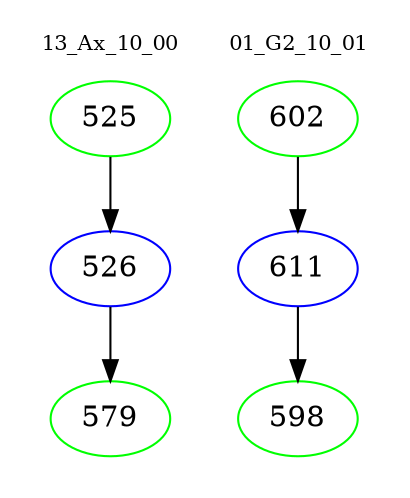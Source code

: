 digraph{
subgraph cluster_0 {
color = white
label = "13_Ax_10_00";
fontsize=10;
T0_525 [label="525", color="green"]
T0_525 -> T0_526 [color="black"]
T0_526 [label="526", color="blue"]
T0_526 -> T0_579 [color="black"]
T0_579 [label="579", color="green"]
}
subgraph cluster_1 {
color = white
label = "01_G2_10_01";
fontsize=10;
T1_602 [label="602", color="green"]
T1_602 -> T1_611 [color="black"]
T1_611 [label="611", color="blue"]
T1_611 -> T1_598 [color="black"]
T1_598 [label="598", color="green"]
}
}
